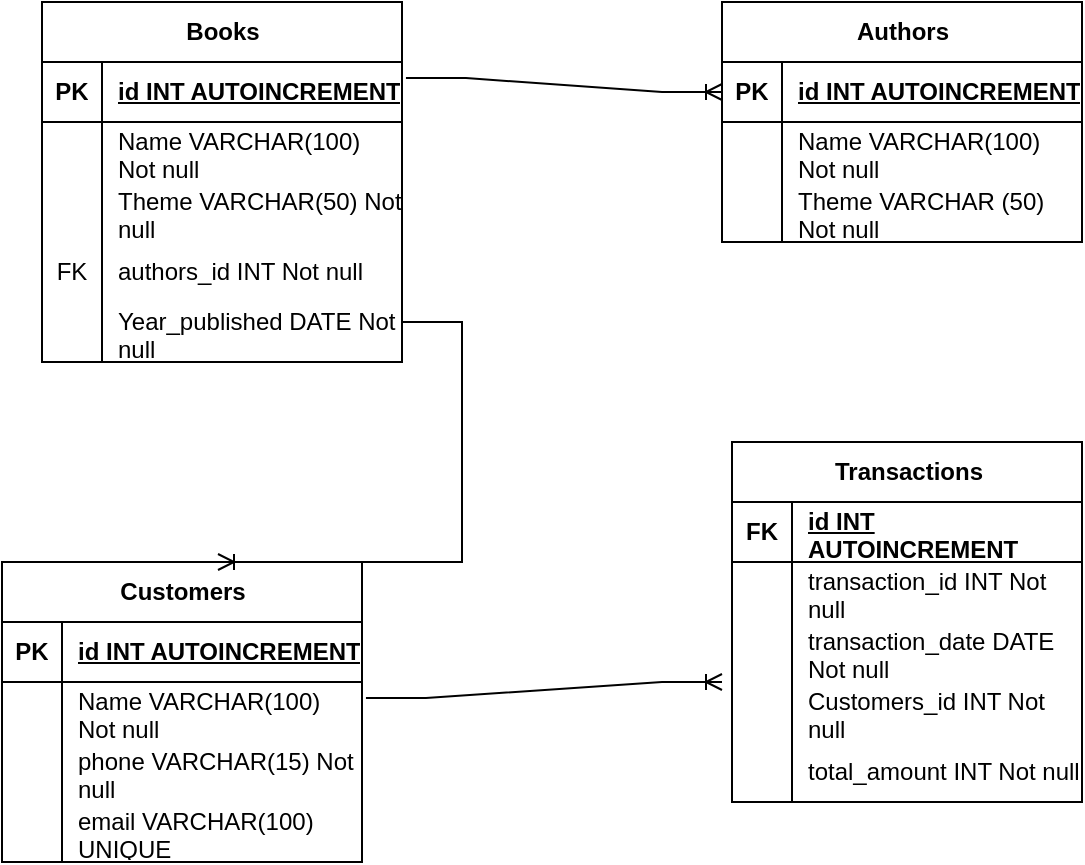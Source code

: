 <mxfile version="24.6.1" type="github">
  <diagram name="Page-1" id="kJWsC4AIdv-0aaANOVds">
    <mxGraphModel dx="950" dy="605" grid="1" gridSize="10" guides="1" tooltips="1" connect="1" arrows="1" fold="1" page="1" pageScale="1" pageWidth="850" pageHeight="1100" math="0" shadow="0">
      <root>
        <mxCell id="0" />
        <mxCell id="1" parent="0" />
        <mxCell id="VrKEuEqTezAFIVJIfrfq-1" value="Books" style="shape=table;startSize=30;container=1;collapsible=1;childLayout=tableLayout;fixedRows=1;rowLines=0;fontStyle=1;align=center;resizeLast=1;html=1;" vertex="1" parent="1">
          <mxGeometry x="140" y="620" width="180" height="180" as="geometry" />
        </mxCell>
        <mxCell id="VrKEuEqTezAFIVJIfrfq-2" value="" style="shape=tableRow;horizontal=0;startSize=0;swimlaneHead=0;swimlaneBody=0;fillColor=none;collapsible=0;dropTarget=0;points=[[0,0.5],[1,0.5]];portConstraint=eastwest;top=0;left=0;right=0;bottom=1;" vertex="1" parent="VrKEuEqTezAFIVJIfrfq-1">
          <mxGeometry y="30" width="180" height="30" as="geometry" />
        </mxCell>
        <mxCell id="VrKEuEqTezAFIVJIfrfq-3" value="PK" style="shape=partialRectangle;connectable=0;fillColor=none;top=0;left=0;bottom=0;right=0;fontStyle=1;overflow=hidden;whiteSpace=wrap;html=1;" vertex="1" parent="VrKEuEqTezAFIVJIfrfq-2">
          <mxGeometry width="30" height="30" as="geometry">
            <mxRectangle width="30" height="30" as="alternateBounds" />
          </mxGeometry>
        </mxCell>
        <mxCell id="VrKEuEqTezAFIVJIfrfq-4" value="id INT AUTOINCREMENT" style="shape=partialRectangle;connectable=0;fillColor=none;top=0;left=0;bottom=0;right=0;align=left;spacingLeft=6;fontStyle=5;overflow=hidden;whiteSpace=wrap;html=1;" vertex="1" parent="VrKEuEqTezAFIVJIfrfq-2">
          <mxGeometry x="30" width="150" height="30" as="geometry">
            <mxRectangle width="150" height="30" as="alternateBounds" />
          </mxGeometry>
        </mxCell>
        <mxCell id="VrKEuEqTezAFIVJIfrfq-5" value="" style="shape=tableRow;horizontal=0;startSize=0;swimlaneHead=0;swimlaneBody=0;fillColor=none;collapsible=0;dropTarget=0;points=[[0,0.5],[1,0.5]];portConstraint=eastwest;top=0;left=0;right=0;bottom=0;" vertex="1" parent="VrKEuEqTezAFIVJIfrfq-1">
          <mxGeometry y="60" width="180" height="30" as="geometry" />
        </mxCell>
        <mxCell id="VrKEuEqTezAFIVJIfrfq-6" value="" style="shape=partialRectangle;connectable=0;fillColor=none;top=0;left=0;bottom=0;right=0;editable=1;overflow=hidden;whiteSpace=wrap;html=1;" vertex="1" parent="VrKEuEqTezAFIVJIfrfq-5">
          <mxGeometry width="30" height="30" as="geometry">
            <mxRectangle width="30" height="30" as="alternateBounds" />
          </mxGeometry>
        </mxCell>
        <mxCell id="VrKEuEqTezAFIVJIfrfq-7" value="Name VARCHAR(100) Not null" style="shape=partialRectangle;connectable=0;fillColor=none;top=0;left=0;bottom=0;right=0;align=left;spacingLeft=6;overflow=hidden;whiteSpace=wrap;html=1;" vertex="1" parent="VrKEuEqTezAFIVJIfrfq-5">
          <mxGeometry x="30" width="150" height="30" as="geometry">
            <mxRectangle width="150" height="30" as="alternateBounds" />
          </mxGeometry>
        </mxCell>
        <mxCell id="VrKEuEqTezAFIVJIfrfq-8" value="" style="shape=tableRow;horizontal=0;startSize=0;swimlaneHead=0;swimlaneBody=0;fillColor=none;collapsible=0;dropTarget=0;points=[[0,0.5],[1,0.5]];portConstraint=eastwest;top=0;left=0;right=0;bottom=0;" vertex="1" parent="VrKEuEqTezAFIVJIfrfq-1">
          <mxGeometry y="90" width="180" height="30" as="geometry" />
        </mxCell>
        <mxCell id="VrKEuEqTezAFIVJIfrfq-9" value="" style="shape=partialRectangle;connectable=0;fillColor=none;top=0;left=0;bottom=0;right=0;editable=1;overflow=hidden;whiteSpace=wrap;html=1;" vertex="1" parent="VrKEuEqTezAFIVJIfrfq-8">
          <mxGeometry width="30" height="30" as="geometry">
            <mxRectangle width="30" height="30" as="alternateBounds" />
          </mxGeometry>
        </mxCell>
        <mxCell id="VrKEuEqTezAFIVJIfrfq-10" value="Theme VARCHAR(50) Not null" style="shape=partialRectangle;connectable=0;fillColor=none;top=0;left=0;bottom=0;right=0;align=left;spacingLeft=6;overflow=hidden;whiteSpace=wrap;html=1;" vertex="1" parent="VrKEuEqTezAFIVJIfrfq-8">
          <mxGeometry x="30" width="150" height="30" as="geometry">
            <mxRectangle width="150" height="30" as="alternateBounds" />
          </mxGeometry>
        </mxCell>
        <mxCell id="VrKEuEqTezAFIVJIfrfq-11" value="" style="shape=tableRow;horizontal=0;startSize=0;swimlaneHead=0;swimlaneBody=0;fillColor=none;collapsible=0;dropTarget=0;points=[[0,0.5],[1,0.5]];portConstraint=eastwest;top=0;left=0;right=0;bottom=0;" vertex="1" parent="VrKEuEqTezAFIVJIfrfq-1">
          <mxGeometry y="120" width="180" height="30" as="geometry" />
        </mxCell>
        <mxCell id="VrKEuEqTezAFIVJIfrfq-12" value="FK" style="shape=partialRectangle;connectable=0;fillColor=none;top=0;left=0;bottom=0;right=0;editable=1;overflow=hidden;whiteSpace=wrap;html=1;" vertex="1" parent="VrKEuEqTezAFIVJIfrfq-11">
          <mxGeometry width="30" height="30" as="geometry">
            <mxRectangle width="30" height="30" as="alternateBounds" />
          </mxGeometry>
        </mxCell>
        <mxCell id="VrKEuEqTezAFIVJIfrfq-13" value="authors_id INT Not null" style="shape=partialRectangle;connectable=0;fillColor=none;top=0;left=0;bottom=0;right=0;align=left;spacingLeft=6;overflow=hidden;whiteSpace=wrap;html=1;" vertex="1" parent="VrKEuEqTezAFIVJIfrfq-11">
          <mxGeometry x="30" width="150" height="30" as="geometry">
            <mxRectangle width="150" height="30" as="alternateBounds" />
          </mxGeometry>
        </mxCell>
        <mxCell id="VrKEuEqTezAFIVJIfrfq-14" value="" style="shape=tableRow;horizontal=0;startSize=0;swimlaneHead=0;swimlaneBody=0;fillColor=none;collapsible=0;dropTarget=0;points=[[0,0.5],[1,0.5]];portConstraint=eastwest;top=0;left=0;right=0;bottom=0;" vertex="1" parent="VrKEuEqTezAFIVJIfrfq-1">
          <mxGeometry y="150" width="180" height="30" as="geometry" />
        </mxCell>
        <mxCell id="VrKEuEqTezAFIVJIfrfq-15" value="" style="shape=partialRectangle;connectable=0;fillColor=none;top=0;left=0;bottom=0;right=0;editable=1;overflow=hidden;whiteSpace=wrap;html=1;" vertex="1" parent="VrKEuEqTezAFIVJIfrfq-14">
          <mxGeometry width="30" height="30" as="geometry">
            <mxRectangle width="30" height="30" as="alternateBounds" />
          </mxGeometry>
        </mxCell>
        <mxCell id="VrKEuEqTezAFIVJIfrfq-16" value="Year_published DATE Not null&amp;nbsp;" style="shape=partialRectangle;connectable=0;fillColor=none;top=0;left=0;bottom=0;right=0;align=left;spacingLeft=6;overflow=hidden;whiteSpace=wrap;html=1;" vertex="1" parent="VrKEuEqTezAFIVJIfrfq-14">
          <mxGeometry x="30" width="150" height="30" as="geometry">
            <mxRectangle width="150" height="30" as="alternateBounds" />
          </mxGeometry>
        </mxCell>
        <mxCell id="VrKEuEqTezAFIVJIfrfq-17" value="Customers" style="shape=table;startSize=30;container=1;collapsible=1;childLayout=tableLayout;fixedRows=1;rowLines=0;fontStyle=1;align=center;resizeLast=1;html=1;" vertex="1" parent="1">
          <mxGeometry x="120" y="900" width="180" height="150" as="geometry" />
        </mxCell>
        <mxCell id="VrKEuEqTezAFIVJIfrfq-18" value="" style="shape=tableRow;horizontal=0;startSize=0;swimlaneHead=0;swimlaneBody=0;fillColor=none;collapsible=0;dropTarget=0;points=[[0,0.5],[1,0.5]];portConstraint=eastwest;top=0;left=0;right=0;bottom=1;" vertex="1" parent="VrKEuEqTezAFIVJIfrfq-17">
          <mxGeometry y="30" width="180" height="30" as="geometry" />
        </mxCell>
        <mxCell id="VrKEuEqTezAFIVJIfrfq-19" value="PK" style="shape=partialRectangle;connectable=0;fillColor=none;top=0;left=0;bottom=0;right=0;fontStyle=1;overflow=hidden;whiteSpace=wrap;html=1;" vertex="1" parent="VrKEuEqTezAFIVJIfrfq-18">
          <mxGeometry width="30" height="30" as="geometry">
            <mxRectangle width="30" height="30" as="alternateBounds" />
          </mxGeometry>
        </mxCell>
        <mxCell id="VrKEuEqTezAFIVJIfrfq-20" value="id INT AUTOINCREMENT" style="shape=partialRectangle;connectable=0;fillColor=none;top=0;left=0;bottom=0;right=0;align=left;spacingLeft=6;fontStyle=5;overflow=hidden;whiteSpace=wrap;html=1;" vertex="1" parent="VrKEuEqTezAFIVJIfrfq-18">
          <mxGeometry x="30" width="150" height="30" as="geometry">
            <mxRectangle width="150" height="30" as="alternateBounds" />
          </mxGeometry>
        </mxCell>
        <mxCell id="VrKEuEqTezAFIVJIfrfq-21" value="" style="shape=tableRow;horizontal=0;startSize=0;swimlaneHead=0;swimlaneBody=0;fillColor=none;collapsible=0;dropTarget=0;points=[[0,0.5],[1,0.5]];portConstraint=eastwest;top=0;left=0;right=0;bottom=0;" vertex="1" parent="VrKEuEqTezAFIVJIfrfq-17">
          <mxGeometry y="60" width="180" height="30" as="geometry" />
        </mxCell>
        <mxCell id="VrKEuEqTezAFIVJIfrfq-22" value="" style="shape=partialRectangle;connectable=0;fillColor=none;top=0;left=0;bottom=0;right=0;editable=1;overflow=hidden;whiteSpace=wrap;html=1;" vertex="1" parent="VrKEuEqTezAFIVJIfrfq-21">
          <mxGeometry width="30" height="30" as="geometry">
            <mxRectangle width="30" height="30" as="alternateBounds" />
          </mxGeometry>
        </mxCell>
        <mxCell id="VrKEuEqTezAFIVJIfrfq-23" value="Name VARCHAR(100) Not null" style="shape=partialRectangle;connectable=0;fillColor=none;top=0;left=0;bottom=0;right=0;align=left;spacingLeft=6;overflow=hidden;whiteSpace=wrap;html=1;" vertex="1" parent="VrKEuEqTezAFIVJIfrfq-21">
          <mxGeometry x="30" width="150" height="30" as="geometry">
            <mxRectangle width="150" height="30" as="alternateBounds" />
          </mxGeometry>
        </mxCell>
        <mxCell id="VrKEuEqTezAFIVJIfrfq-24" value="" style="shape=tableRow;horizontal=0;startSize=0;swimlaneHead=0;swimlaneBody=0;fillColor=none;collapsible=0;dropTarget=0;points=[[0,0.5],[1,0.5]];portConstraint=eastwest;top=0;left=0;right=0;bottom=0;" vertex="1" parent="VrKEuEqTezAFIVJIfrfq-17">
          <mxGeometry y="90" width="180" height="30" as="geometry" />
        </mxCell>
        <mxCell id="VrKEuEqTezAFIVJIfrfq-25" value="" style="shape=partialRectangle;connectable=0;fillColor=none;top=0;left=0;bottom=0;right=0;editable=1;overflow=hidden;whiteSpace=wrap;html=1;" vertex="1" parent="VrKEuEqTezAFIVJIfrfq-24">
          <mxGeometry width="30" height="30" as="geometry">
            <mxRectangle width="30" height="30" as="alternateBounds" />
          </mxGeometry>
        </mxCell>
        <mxCell id="VrKEuEqTezAFIVJIfrfq-26" value="phone VARCHAR(15) Not null" style="shape=partialRectangle;connectable=0;fillColor=none;top=0;left=0;bottom=0;right=0;align=left;spacingLeft=6;overflow=hidden;whiteSpace=wrap;html=1;" vertex="1" parent="VrKEuEqTezAFIVJIfrfq-24">
          <mxGeometry x="30" width="150" height="30" as="geometry">
            <mxRectangle width="150" height="30" as="alternateBounds" />
          </mxGeometry>
        </mxCell>
        <mxCell id="VrKEuEqTezAFIVJIfrfq-27" value="" style="shape=tableRow;horizontal=0;startSize=0;swimlaneHead=0;swimlaneBody=0;fillColor=none;collapsible=0;dropTarget=0;points=[[0,0.5],[1,0.5]];portConstraint=eastwest;top=0;left=0;right=0;bottom=0;" vertex="1" parent="VrKEuEqTezAFIVJIfrfq-17">
          <mxGeometry y="120" width="180" height="30" as="geometry" />
        </mxCell>
        <mxCell id="VrKEuEqTezAFIVJIfrfq-28" value="" style="shape=partialRectangle;connectable=0;fillColor=none;top=0;left=0;bottom=0;right=0;editable=1;overflow=hidden;whiteSpace=wrap;html=1;" vertex="1" parent="VrKEuEqTezAFIVJIfrfq-27">
          <mxGeometry width="30" height="30" as="geometry">
            <mxRectangle width="30" height="30" as="alternateBounds" />
          </mxGeometry>
        </mxCell>
        <mxCell id="VrKEuEqTezAFIVJIfrfq-29" value="email VARCHAR(100) UNIQUE" style="shape=partialRectangle;connectable=0;fillColor=none;top=0;left=0;bottom=0;right=0;align=left;spacingLeft=6;overflow=hidden;whiteSpace=wrap;html=1;" vertex="1" parent="VrKEuEqTezAFIVJIfrfq-27">
          <mxGeometry x="30" width="150" height="30" as="geometry">
            <mxRectangle width="150" height="30" as="alternateBounds" />
          </mxGeometry>
        </mxCell>
        <mxCell id="VrKEuEqTezAFIVJIfrfq-30" value="Authors" style="shape=table;startSize=30;container=1;collapsible=1;childLayout=tableLayout;fixedRows=1;rowLines=0;fontStyle=1;align=center;resizeLast=1;html=1;" vertex="1" parent="1">
          <mxGeometry x="480" y="620" width="180" height="120" as="geometry" />
        </mxCell>
        <mxCell id="VrKEuEqTezAFIVJIfrfq-31" value="" style="shape=tableRow;horizontal=0;startSize=0;swimlaneHead=0;swimlaneBody=0;fillColor=none;collapsible=0;dropTarget=0;points=[[0,0.5],[1,0.5]];portConstraint=eastwest;top=0;left=0;right=0;bottom=1;" vertex="1" parent="VrKEuEqTezAFIVJIfrfq-30">
          <mxGeometry y="30" width="180" height="30" as="geometry" />
        </mxCell>
        <mxCell id="VrKEuEqTezAFIVJIfrfq-32" value="PK" style="shape=partialRectangle;connectable=0;fillColor=none;top=0;left=0;bottom=0;right=0;fontStyle=1;overflow=hidden;whiteSpace=wrap;html=1;" vertex="1" parent="VrKEuEqTezAFIVJIfrfq-31">
          <mxGeometry width="30" height="30" as="geometry">
            <mxRectangle width="30" height="30" as="alternateBounds" />
          </mxGeometry>
        </mxCell>
        <mxCell id="VrKEuEqTezAFIVJIfrfq-33" value="id INT AUTOINCREMENT" style="shape=partialRectangle;connectable=0;fillColor=none;top=0;left=0;bottom=0;right=0;align=left;spacingLeft=6;fontStyle=5;overflow=hidden;whiteSpace=wrap;html=1;" vertex="1" parent="VrKEuEqTezAFIVJIfrfq-31">
          <mxGeometry x="30" width="150" height="30" as="geometry">
            <mxRectangle width="150" height="30" as="alternateBounds" />
          </mxGeometry>
        </mxCell>
        <mxCell id="VrKEuEqTezAFIVJIfrfq-34" value="" style="shape=tableRow;horizontal=0;startSize=0;swimlaneHead=0;swimlaneBody=0;fillColor=none;collapsible=0;dropTarget=0;points=[[0,0.5],[1,0.5]];portConstraint=eastwest;top=0;left=0;right=0;bottom=0;" vertex="1" parent="VrKEuEqTezAFIVJIfrfq-30">
          <mxGeometry y="60" width="180" height="30" as="geometry" />
        </mxCell>
        <mxCell id="VrKEuEqTezAFIVJIfrfq-35" value="" style="shape=partialRectangle;connectable=0;fillColor=none;top=0;left=0;bottom=0;right=0;editable=1;overflow=hidden;whiteSpace=wrap;html=1;" vertex="1" parent="VrKEuEqTezAFIVJIfrfq-34">
          <mxGeometry width="30" height="30" as="geometry">
            <mxRectangle width="30" height="30" as="alternateBounds" />
          </mxGeometry>
        </mxCell>
        <mxCell id="VrKEuEqTezAFIVJIfrfq-36" value="Name VARCHAR(100) Not null" style="shape=partialRectangle;connectable=0;fillColor=none;top=0;left=0;bottom=0;right=0;align=left;spacingLeft=6;overflow=hidden;whiteSpace=wrap;html=1;" vertex="1" parent="VrKEuEqTezAFIVJIfrfq-34">
          <mxGeometry x="30" width="150" height="30" as="geometry">
            <mxRectangle width="150" height="30" as="alternateBounds" />
          </mxGeometry>
        </mxCell>
        <mxCell id="VrKEuEqTezAFIVJIfrfq-37" value="" style="shape=tableRow;horizontal=0;startSize=0;swimlaneHead=0;swimlaneBody=0;fillColor=none;collapsible=0;dropTarget=0;points=[[0,0.5],[1,0.5]];portConstraint=eastwest;top=0;left=0;right=0;bottom=0;" vertex="1" parent="VrKEuEqTezAFIVJIfrfq-30">
          <mxGeometry y="90" width="180" height="30" as="geometry" />
        </mxCell>
        <mxCell id="VrKEuEqTezAFIVJIfrfq-38" value="" style="shape=partialRectangle;connectable=0;fillColor=none;top=0;left=0;bottom=0;right=0;editable=1;overflow=hidden;whiteSpace=wrap;html=1;" vertex="1" parent="VrKEuEqTezAFIVJIfrfq-37">
          <mxGeometry width="30" height="30" as="geometry">
            <mxRectangle width="30" height="30" as="alternateBounds" />
          </mxGeometry>
        </mxCell>
        <mxCell id="VrKEuEqTezAFIVJIfrfq-39" value="Theme VARCHAR (50) Not null" style="shape=partialRectangle;connectable=0;fillColor=none;top=0;left=0;bottom=0;right=0;align=left;spacingLeft=6;overflow=hidden;whiteSpace=wrap;html=1;" vertex="1" parent="VrKEuEqTezAFIVJIfrfq-37">
          <mxGeometry x="30" width="150" height="30" as="geometry">
            <mxRectangle width="150" height="30" as="alternateBounds" />
          </mxGeometry>
        </mxCell>
        <mxCell id="VrKEuEqTezAFIVJIfrfq-40" value="Transactions" style="shape=table;startSize=30;container=1;collapsible=1;childLayout=tableLayout;fixedRows=1;rowLines=0;fontStyle=1;align=center;resizeLast=1;html=1;" vertex="1" parent="1">
          <mxGeometry x="485" y="840" width="175" height="180" as="geometry" />
        </mxCell>
        <mxCell id="VrKEuEqTezAFIVJIfrfq-41" value="" style="shape=tableRow;horizontal=0;startSize=0;swimlaneHead=0;swimlaneBody=0;fillColor=none;collapsible=0;dropTarget=0;points=[[0,0.5],[1,0.5]];portConstraint=eastwest;top=0;left=0;right=0;bottom=1;" vertex="1" parent="VrKEuEqTezAFIVJIfrfq-40">
          <mxGeometry y="30" width="175" height="30" as="geometry" />
        </mxCell>
        <mxCell id="VrKEuEqTezAFIVJIfrfq-42" value="FK" style="shape=partialRectangle;connectable=0;fillColor=none;top=0;left=0;bottom=0;right=0;fontStyle=1;overflow=hidden;whiteSpace=wrap;html=1;" vertex="1" parent="VrKEuEqTezAFIVJIfrfq-41">
          <mxGeometry width="30" height="30" as="geometry">
            <mxRectangle width="30" height="30" as="alternateBounds" />
          </mxGeometry>
        </mxCell>
        <mxCell id="VrKEuEqTezAFIVJIfrfq-43" value="id INT AUTOINCREMENT" style="shape=partialRectangle;connectable=0;fillColor=none;top=0;left=0;bottom=0;right=0;align=left;spacingLeft=6;fontStyle=5;overflow=hidden;whiteSpace=wrap;html=1;" vertex="1" parent="VrKEuEqTezAFIVJIfrfq-41">
          <mxGeometry x="30" width="145" height="30" as="geometry">
            <mxRectangle width="145" height="30" as="alternateBounds" />
          </mxGeometry>
        </mxCell>
        <mxCell id="VrKEuEqTezAFIVJIfrfq-44" value="" style="shape=tableRow;horizontal=0;startSize=0;swimlaneHead=0;swimlaneBody=0;fillColor=none;collapsible=0;dropTarget=0;points=[[0,0.5],[1,0.5]];portConstraint=eastwest;top=0;left=0;right=0;bottom=0;" vertex="1" parent="VrKEuEqTezAFIVJIfrfq-40">
          <mxGeometry y="60" width="175" height="30" as="geometry" />
        </mxCell>
        <mxCell id="VrKEuEqTezAFIVJIfrfq-45" value="" style="shape=partialRectangle;connectable=0;fillColor=none;top=0;left=0;bottom=0;right=0;editable=1;overflow=hidden;whiteSpace=wrap;html=1;" vertex="1" parent="VrKEuEqTezAFIVJIfrfq-44">
          <mxGeometry width="30" height="30" as="geometry">
            <mxRectangle width="30" height="30" as="alternateBounds" />
          </mxGeometry>
        </mxCell>
        <mxCell id="VrKEuEqTezAFIVJIfrfq-46" value="transaction_id INT Not null" style="shape=partialRectangle;connectable=0;fillColor=none;top=0;left=0;bottom=0;right=0;align=left;spacingLeft=6;overflow=hidden;whiteSpace=wrap;html=1;" vertex="1" parent="VrKEuEqTezAFIVJIfrfq-44">
          <mxGeometry x="30" width="145" height="30" as="geometry">
            <mxRectangle width="145" height="30" as="alternateBounds" />
          </mxGeometry>
        </mxCell>
        <mxCell id="VrKEuEqTezAFIVJIfrfq-47" value="" style="shape=tableRow;horizontal=0;startSize=0;swimlaneHead=0;swimlaneBody=0;fillColor=none;collapsible=0;dropTarget=0;points=[[0,0.5],[1,0.5]];portConstraint=eastwest;top=0;left=0;right=0;bottom=0;" vertex="1" parent="VrKEuEqTezAFIVJIfrfq-40">
          <mxGeometry y="90" width="175" height="30" as="geometry" />
        </mxCell>
        <mxCell id="VrKEuEqTezAFIVJIfrfq-48" value="" style="shape=partialRectangle;connectable=0;fillColor=none;top=0;left=0;bottom=0;right=0;editable=1;overflow=hidden;whiteSpace=wrap;html=1;" vertex="1" parent="VrKEuEqTezAFIVJIfrfq-47">
          <mxGeometry width="30" height="30" as="geometry">
            <mxRectangle width="30" height="30" as="alternateBounds" />
          </mxGeometry>
        </mxCell>
        <mxCell id="VrKEuEqTezAFIVJIfrfq-49" value="transaction_date DATE Not null" style="shape=partialRectangle;connectable=0;fillColor=none;top=0;left=0;bottom=0;right=0;align=left;spacingLeft=6;overflow=hidden;whiteSpace=wrap;html=1;" vertex="1" parent="VrKEuEqTezAFIVJIfrfq-47">
          <mxGeometry x="30" width="145" height="30" as="geometry">
            <mxRectangle width="145" height="30" as="alternateBounds" />
          </mxGeometry>
        </mxCell>
        <mxCell id="VrKEuEqTezAFIVJIfrfq-50" value="" style="shape=tableRow;horizontal=0;startSize=0;swimlaneHead=0;swimlaneBody=0;fillColor=none;collapsible=0;dropTarget=0;points=[[0,0.5],[1,0.5]];portConstraint=eastwest;top=0;left=0;right=0;bottom=0;" vertex="1" parent="VrKEuEqTezAFIVJIfrfq-40">
          <mxGeometry y="120" width="175" height="30" as="geometry" />
        </mxCell>
        <mxCell id="VrKEuEqTezAFIVJIfrfq-51" value="" style="shape=partialRectangle;connectable=0;fillColor=none;top=0;left=0;bottom=0;right=0;editable=1;overflow=hidden;whiteSpace=wrap;html=1;" vertex="1" parent="VrKEuEqTezAFIVJIfrfq-50">
          <mxGeometry width="30" height="30" as="geometry">
            <mxRectangle width="30" height="30" as="alternateBounds" />
          </mxGeometry>
        </mxCell>
        <mxCell id="VrKEuEqTezAFIVJIfrfq-52" value="Customers_id INT Not null" style="shape=partialRectangle;connectable=0;fillColor=none;top=0;left=0;bottom=0;right=0;align=left;spacingLeft=6;overflow=hidden;whiteSpace=wrap;html=1;" vertex="1" parent="VrKEuEqTezAFIVJIfrfq-50">
          <mxGeometry x="30" width="145" height="30" as="geometry">
            <mxRectangle width="145" height="30" as="alternateBounds" />
          </mxGeometry>
        </mxCell>
        <mxCell id="VrKEuEqTezAFIVJIfrfq-53" value="" style="shape=tableRow;horizontal=0;startSize=0;swimlaneHead=0;swimlaneBody=0;fillColor=none;collapsible=0;dropTarget=0;points=[[0,0.5],[1,0.5]];portConstraint=eastwest;top=0;left=0;right=0;bottom=0;" vertex="1" parent="VrKEuEqTezAFIVJIfrfq-40">
          <mxGeometry y="150" width="175" height="30" as="geometry" />
        </mxCell>
        <mxCell id="VrKEuEqTezAFIVJIfrfq-54" value="" style="shape=partialRectangle;connectable=0;fillColor=none;top=0;left=0;bottom=0;right=0;editable=1;overflow=hidden;whiteSpace=wrap;html=1;" vertex="1" parent="VrKEuEqTezAFIVJIfrfq-53">
          <mxGeometry width="30" height="30" as="geometry">
            <mxRectangle width="30" height="30" as="alternateBounds" />
          </mxGeometry>
        </mxCell>
        <mxCell id="VrKEuEqTezAFIVJIfrfq-55" value="total_amount INT Not null" style="shape=partialRectangle;connectable=0;fillColor=none;top=0;left=0;bottom=0;right=0;align=left;spacingLeft=6;overflow=hidden;whiteSpace=wrap;html=1;" vertex="1" parent="VrKEuEqTezAFIVJIfrfq-53">
          <mxGeometry x="30" width="145" height="30" as="geometry">
            <mxRectangle width="145" height="30" as="alternateBounds" />
          </mxGeometry>
        </mxCell>
        <mxCell id="VrKEuEqTezAFIVJIfrfq-56" value="" style="edgeStyle=entityRelationEdgeStyle;fontSize=12;html=1;endArrow=ERoneToMany;rounded=0;exitX=1.011;exitY=0.267;exitDx=0;exitDy=0;exitPerimeter=0;" edge="1" parent="1" source="VrKEuEqTezAFIVJIfrfq-21">
          <mxGeometry width="100" height="100" relative="1" as="geometry">
            <mxPoint x="455" y="970" as="sourcePoint" />
            <mxPoint x="480" y="960" as="targetPoint" />
            <Array as="points">
              <mxPoint x="450" y="965" />
              <mxPoint x="455" y="970" />
              <mxPoint x="450" y="965" />
            </Array>
          </mxGeometry>
        </mxCell>
        <mxCell id="VrKEuEqTezAFIVJIfrfq-57" value="" style="edgeStyle=entityRelationEdgeStyle;fontSize=12;html=1;endArrow=ERoneToMany;rounded=0;exitX=1.011;exitY=0.267;exitDx=0;exitDy=0;exitPerimeter=0;entryX=0;entryY=0.5;entryDx=0;entryDy=0;" edge="1" parent="1" source="VrKEuEqTezAFIVJIfrfq-2" target="VrKEuEqTezAFIVJIfrfq-31">
          <mxGeometry width="100" height="100" relative="1" as="geometry">
            <mxPoint x="350" y="740" as="sourcePoint" />
            <mxPoint x="450" y="640" as="targetPoint" />
          </mxGeometry>
        </mxCell>
        <mxCell id="VrKEuEqTezAFIVJIfrfq-58" value="" style="edgeStyle=entityRelationEdgeStyle;fontSize=12;html=1;endArrow=ERoneToMany;rounded=0;entryX=0.6;entryY=0;entryDx=0;entryDy=0;entryPerimeter=0;" edge="1" parent="1" target="VrKEuEqTezAFIVJIfrfq-17">
          <mxGeometry width="100" height="100" relative="1" as="geometry">
            <mxPoint x="320" y="780" as="sourcePoint" />
            <mxPoint x="210" y="895" as="targetPoint" />
            <Array as="points">
              <mxPoint x="110" y="845" />
              <mxPoint x="230" y="845" />
            </Array>
          </mxGeometry>
        </mxCell>
      </root>
    </mxGraphModel>
  </diagram>
</mxfile>
